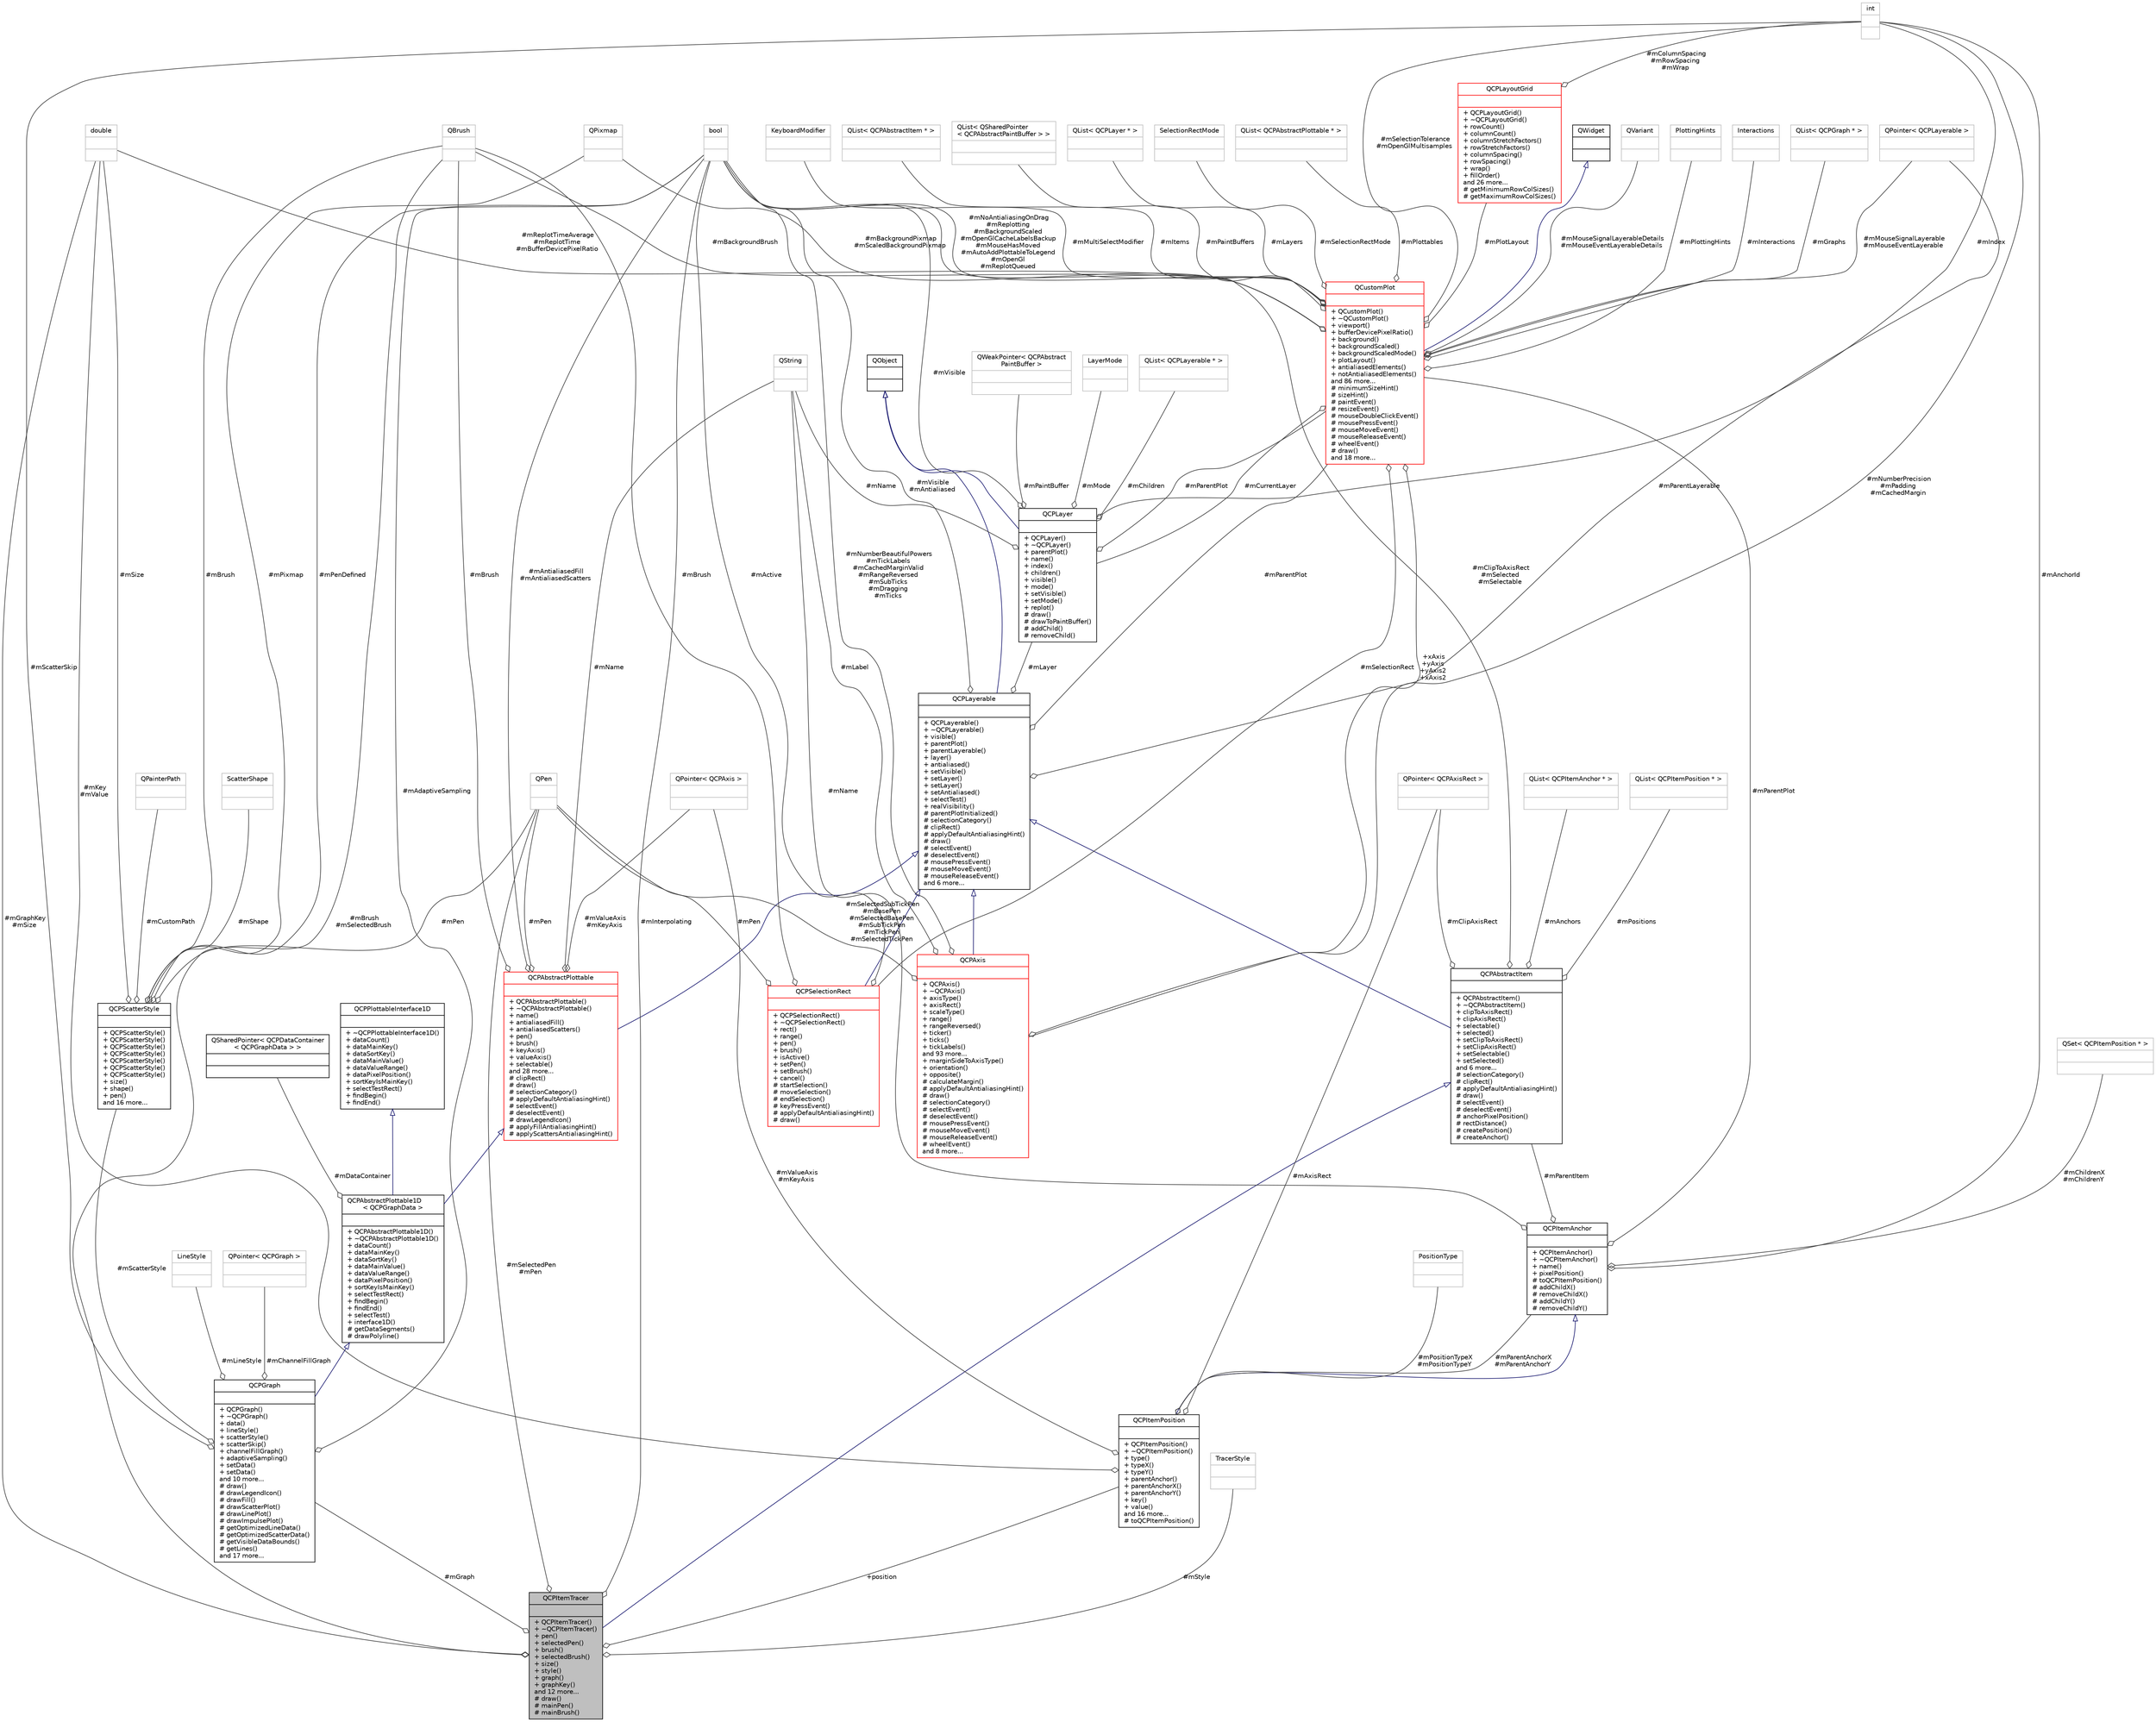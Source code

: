 digraph "QCPItemTracer"
{
 // LATEX_PDF_SIZE
  edge [fontname="Helvetica",fontsize="10",labelfontname="Helvetica",labelfontsize="10"];
  node [fontname="Helvetica",fontsize="10",shape=record];
  Node1 [label="{QCPItemTracer\n||+ QCPItemTracer()\l+ ~QCPItemTracer()\l+ pen()\l+ selectedPen()\l+ brush()\l+ selectedBrush()\l+ size()\l+ style()\l+ graph()\l+ graphKey()\land 12 more...\l# draw()\l# mainPen()\l# mainBrush()\l}",height=0.2,width=0.4,color="black", fillcolor="grey75", style="filled", fontcolor="black",tooltip="Item that sticks to QCPGraph data points."];
  Node2 -> Node1 [dir="back",color="midnightblue",fontsize="10",style="solid",arrowtail="onormal",fontname="Helvetica"];
  Node2 [label="{QCPAbstractItem\n||+ QCPAbstractItem()\l+ ~QCPAbstractItem()\l+ clipToAxisRect()\l+ clipAxisRect()\l+ selectable()\l+ selected()\l+ setClipToAxisRect()\l+ setClipAxisRect()\l+ setSelectable()\l+ setSelected()\land 6 more...\l# selectionCategory()\l# clipRect()\l# applyDefaultAntialiasingHint()\l# draw()\l# selectEvent()\l# deselectEvent()\l# anchorPixelPosition()\l# rectDistance()\l# createPosition()\l# createAnchor()\l}",height=0.2,width=0.4,color="black", fillcolor="white", style="filled",URL="$classQCPAbstractItem.html",tooltip="The abstract base class for all items in a plot."];
  Node3 -> Node2 [dir="back",color="midnightblue",fontsize="10",style="solid",arrowtail="onormal",fontname="Helvetica"];
  Node3 [label="{QCPLayerable\n||+ QCPLayerable()\l+ ~QCPLayerable()\l+ visible()\l+ parentPlot()\l+ parentLayerable()\l+ layer()\l+ antialiased()\l+ setVisible()\l+ setLayer()\l+ setLayer()\l+ setAntialiased()\l+ selectTest()\l+ realVisibility()\l# parentPlotInitialized()\l# selectionCategory()\l# clipRect()\l# applyDefaultAntialiasingHint()\l# draw()\l# selectEvent()\l# deselectEvent()\l# mousePressEvent()\l# mouseMoveEvent()\l# mouseReleaseEvent()\land 6 more...\l}",height=0.2,width=0.4,color="black", fillcolor="white", style="filled",URL="$classQCPLayerable.html",tooltip="Base class for all drawable objects."];
  Node4 -> Node3 [dir="back",color="midnightblue",fontsize="10",style="solid",arrowtail="onormal",fontname="Helvetica"];
  Node4 [label="{QObject\n||}",height=0.2,width=0.4,color="black", fillcolor="white", style="filled",URL="$classQObject.html",tooltip=" "];
  Node5 -> Node3 [color="grey25",fontsize="10",style="solid",label=" #mLayer" ,arrowhead="odiamond",fontname="Helvetica"];
  Node5 [label="{QCPLayer\n||+ QCPLayer()\l+ ~QCPLayer()\l+ parentPlot()\l+ name()\l+ index()\l+ children()\l+ visible()\l+ mode()\l+ setVisible()\l+ setMode()\l+ replot()\l# draw()\l# drawToPaintBuffer()\l# addChild()\l# removeChild()\l}",height=0.2,width=0.4,color="black", fillcolor="white", style="filled",URL="$classQCPLayer.html",tooltip="A layer that may contain objects, to control the rendering order."];
  Node4 -> Node5 [dir="back",color="midnightblue",fontsize="10",style="solid",arrowtail="onormal",fontname="Helvetica"];
  Node6 -> Node5 [color="grey25",fontsize="10",style="solid",label=" #mName" ,arrowhead="odiamond",fontname="Helvetica"];
  Node6 [label="{QString\n||}",height=0.2,width=0.4,color="grey75", fillcolor="white", style="filled",tooltip=" "];
  Node7 -> Node5 [color="grey25",fontsize="10",style="solid",label=" #mIndex" ,arrowhead="odiamond",fontname="Helvetica"];
  Node7 [label="{int\n||}",height=0.2,width=0.4,color="grey75", fillcolor="white", style="filled",tooltip=" "];
  Node8 -> Node5 [color="grey25",fontsize="10",style="solid",label=" #mPaintBuffer" ,arrowhead="odiamond",fontname="Helvetica"];
  Node8 [label="{QWeakPointer\< QCPAbstract\lPaintBuffer \>\n||}",height=0.2,width=0.4,color="grey75", fillcolor="white", style="filled",tooltip=" "];
  Node9 -> Node5 [color="grey25",fontsize="10",style="solid",label=" #mVisible" ,arrowhead="odiamond",fontname="Helvetica"];
  Node9 [label="{bool\n||}",height=0.2,width=0.4,color="grey75", fillcolor="white", style="filled",tooltip=" "];
  Node10 -> Node5 [color="grey25",fontsize="10",style="solid",label=" #mParentPlot" ,arrowhead="odiamond",fontname="Helvetica"];
  Node10 [label="{QCustomPlot\n||+ QCustomPlot()\l+ ~QCustomPlot()\l+ viewport()\l+ bufferDevicePixelRatio()\l+ background()\l+ backgroundScaled()\l+ backgroundScaledMode()\l+ plotLayout()\l+ antialiasedElements()\l+ notAntialiasedElements()\land 86 more...\l# minimumSizeHint()\l# sizeHint()\l# paintEvent()\l# resizeEvent()\l# mouseDoubleClickEvent()\l# mousePressEvent()\l# mouseMoveEvent()\l# mouseReleaseEvent()\l# wheelEvent()\l# draw()\land 18 more...\l}",height=0.2,width=0.4,color="red", fillcolor="white", style="filled",URL="$classQCustomPlot.html",tooltip="The central class of the library. This is the QWidget which displays the plot and interacts with the ..."];
  Node11 -> Node10 [dir="back",color="midnightblue",fontsize="10",style="solid",arrowtail="onormal",fontname="Helvetica"];
  Node11 [label="{QWidget\n||}",height=0.2,width=0.4,color="black", fillcolor="white", style="filled",URL="$classQWidget.html",tooltip=" "];
  Node5 -> Node10 [color="grey25",fontsize="10",style="solid",label=" #mCurrentLayer" ,arrowhead="odiamond",fontname="Helvetica"];
  Node12 -> Node10 [color="grey25",fontsize="10",style="solid",label=" #mPlotLayout" ,arrowhead="odiamond",fontname="Helvetica"];
  Node12 [label="{QCPLayoutGrid\n||+ QCPLayoutGrid()\l+ ~QCPLayoutGrid()\l+ rowCount()\l+ columnCount()\l+ columnStretchFactors()\l+ rowStretchFactors()\l+ columnSpacing()\l+ rowSpacing()\l+ wrap()\l+ fillOrder()\land 26 more...\l# getMinimumRowColSizes()\l# getMaximumRowColSizes()\l}",height=0.2,width=0.4,color="red", fillcolor="white", style="filled",URL="$classQCPLayoutGrid.html",tooltip="A layout that arranges child elements in a grid."];
  Node7 -> Node12 [color="grey25",fontsize="10",style="solid",label=" #mColumnSpacing\n#mRowSpacing\n#mWrap" ,arrowhead="odiamond",fontname="Helvetica"];
  Node24 -> Node10 [color="grey25",fontsize="10",style="solid",label=" #mMouseSignalLayerableDetails\n#mMouseEventLayerableDetails" ,arrowhead="odiamond",fontname="Helvetica"];
  Node24 [label="{QVariant\n||}",height=0.2,width=0.4,color="grey75", fillcolor="white", style="filled",tooltip=" "];
  Node25 -> Node10 [color="grey25",fontsize="10",style="solid",label=" #mPlottingHints" ,arrowhead="odiamond",fontname="Helvetica"];
  Node25 [label="{PlottingHints\n||}",height=0.2,width=0.4,color="grey75", fillcolor="white", style="filled",tooltip=" "];
  Node26 -> Node10 [color="grey25",fontsize="10",style="solid",label=" #mInteractions" ,arrowhead="odiamond",fontname="Helvetica"];
  Node26 [label="{Interactions\n||}",height=0.2,width=0.4,color="grey75", fillcolor="white", style="filled",tooltip=" "];
  Node27 -> Node10 [color="grey25",fontsize="10",style="solid",label=" #mReplotTimeAverage\n#mReplotTime\n#mBufferDevicePixelRatio" ,arrowhead="odiamond",fontname="Helvetica"];
  Node27 [label="{double\n||}",height=0.2,width=0.4,color="grey75", fillcolor="white", style="filled",tooltip=" "];
  Node28 -> Node10 [color="grey25",fontsize="10",style="solid",label=" #mSelectionRect" ,arrowhead="odiamond",fontname="Helvetica"];
  Node28 [label="{QCPSelectionRect\n||+ QCPSelectionRect()\l+ ~QCPSelectionRect()\l+ rect()\l+ range()\l+ pen()\l+ brush()\l+ isActive()\l+ setPen()\l+ setBrush()\l+ cancel()\l# startSelection()\l# moveSelection()\l# endSelection()\l# keyPressEvent()\l# applyDefaultAntialiasingHint()\l# draw()\l}",height=0.2,width=0.4,color="red", fillcolor="white", style="filled",URL="$classQCPSelectionRect.html",tooltip="Provides rect/rubber-band data selection and range zoom interaction."];
  Node3 -> Node28 [dir="back",color="midnightblue",fontsize="10",style="solid",arrowtail="onormal",fontname="Helvetica"];
  Node29 -> Node28 [color="grey25",fontsize="10",style="solid",label=" #mPen" ,arrowhead="odiamond",fontname="Helvetica"];
  Node29 [label="{QPen\n||}",height=0.2,width=0.4,color="grey75", fillcolor="white", style="filled",tooltip=" "];
  Node9 -> Node28 [color="grey25",fontsize="10",style="solid",label=" #mActive" ,arrowhead="odiamond",fontname="Helvetica"];
  Node30 -> Node28 [color="grey25",fontsize="10",style="solid",label=" #mBrush" ,arrowhead="odiamond",fontname="Helvetica"];
  Node30 [label="{QBrush\n||}",height=0.2,width=0.4,color="grey75", fillcolor="white", style="filled",tooltip=" "];
  Node31 -> Node10 [color="grey25",fontsize="10",style="solid",label=" #mGraphs" ,arrowhead="odiamond",fontname="Helvetica"];
  Node31 [label="{QList\< QCPGraph * \>\n||}",height=0.2,width=0.4,color="grey75", fillcolor="white", style="filled",tooltip=" "];
  Node32 -> Node10 [color="grey25",fontsize="10",style="solid",label=" #mMultiSelectModifier" ,arrowhead="odiamond",fontname="Helvetica"];
  Node32 [label="{KeyboardModifier\n||}",height=0.2,width=0.4,color="grey75", fillcolor="white", style="filled",tooltip=" "];
  Node33 -> Node10 [color="grey25",fontsize="10",style="solid",label=" #mItems" ,arrowhead="odiamond",fontname="Helvetica"];
  Node33 [label="{QList\< QCPAbstractItem * \>\n||}",height=0.2,width=0.4,color="grey75", fillcolor="white", style="filled",tooltip=" "];
  Node34 -> Node10 [color="grey25",fontsize="10",style="solid",label=" #mPaintBuffers" ,arrowhead="odiamond",fontname="Helvetica"];
  Node34 [label="{QList\< QSharedPointer\l\< QCPAbstractPaintBuffer \> \>\n||}",height=0.2,width=0.4,color="grey75", fillcolor="white", style="filled",tooltip=" "];
  Node35 -> Node10 [color="grey25",fontsize="10",style="solid",label=" +xAxis\n+yAxis\n+yAxis2\n+xAxis2" ,arrowhead="odiamond",fontname="Helvetica"];
  Node35 [label="{QCPAxis\n||+ QCPAxis()\l+ ~QCPAxis()\l+ axisType()\l+ axisRect()\l+ scaleType()\l+ range()\l+ rangeReversed()\l+ ticker()\l+ ticks()\l+ tickLabels()\land 93 more...\l+ marginSideToAxisType()\l+ orientation()\l+ opposite()\l# calculateMargin()\l# applyDefaultAntialiasingHint()\l# draw()\l# selectionCategory()\l# selectEvent()\l# deselectEvent()\l# mousePressEvent()\l# mouseMoveEvent()\l# mouseReleaseEvent()\l# wheelEvent()\land 8 more...\l}",height=0.2,width=0.4,color="red", fillcolor="white", style="filled",URL="$classQCPAxis.html",tooltip="Manages a single axis inside a QCustomPlot."];
  Node3 -> Node35 [dir="back",color="midnightblue",fontsize="10",style="solid",arrowtail="onormal",fontname="Helvetica"];
  Node6 -> Node35 [color="grey25",fontsize="10",style="solid",label=" #mLabel" ,arrowhead="odiamond",fontname="Helvetica"];
  Node29 -> Node35 [color="grey25",fontsize="10",style="solid",label=" #mSelectedSubTickPen\n#mBasePen\n#mSelectedBasePen\n#mSubTickPen\n#mTickPen\n#mSelectedTickPen" ,arrowhead="odiamond",fontname="Helvetica"];
  Node7 -> Node35 [color="grey25",fontsize="10",style="solid",label=" #mNumberPrecision\n#mPadding\n#mCachedMargin" ,arrowhead="odiamond",fontname="Helvetica"];
  Node9 -> Node35 [color="grey25",fontsize="10",style="solid",label=" #mNumberBeautifulPowers\n#mTickLabels\n#mCachedMarginValid\n#mRangeReversed\n#mSubTicks\n#mDragging\n#mTicks" ,arrowhead="odiamond",fontname="Helvetica"];
  Node67 -> Node10 [color="grey25",fontsize="10",style="solid",label=" #mLayers" ,arrowhead="odiamond",fontname="Helvetica"];
  Node67 [label="{QList\< QCPLayer * \>\n||}",height=0.2,width=0.4,color="grey75", fillcolor="white", style="filled",tooltip=" "];
  Node68 -> Node10 [color="grey25",fontsize="10",style="solid",label=" #mSelectionRectMode" ,arrowhead="odiamond",fontname="Helvetica"];
  Node68 [label="{SelectionRectMode\n||}",height=0.2,width=0.4,color="grey75", fillcolor="white", style="filled",tooltip=" "];
  Node59 -> Node10 [color="grey25",fontsize="10",style="solid",label=" #mBackgroundPixmap\n#mScaledBackgroundPixmap" ,arrowhead="odiamond",fontname="Helvetica"];
  Node59 [label="{QPixmap\n||}",height=0.2,width=0.4,color="grey75", fillcolor="white", style="filled",tooltip=" "];
  Node69 -> Node10 [color="grey25",fontsize="10",style="solid",label=" #mMouseSignalLayerable\n#mMouseEventLayerable" ,arrowhead="odiamond",fontname="Helvetica"];
  Node69 [label="{QPointer\< QCPLayerable \>\n||}",height=0.2,width=0.4,color="grey75", fillcolor="white", style="filled",tooltip=" "];
  Node7 -> Node10 [color="grey25",fontsize="10",style="solid",label=" #mSelectionTolerance\n#mOpenGlMultisamples" ,arrowhead="odiamond",fontname="Helvetica"];
  Node70 -> Node10 [color="grey25",fontsize="10",style="solid",label=" #mPlottables" ,arrowhead="odiamond",fontname="Helvetica"];
  Node70 [label="{QList\< QCPAbstractPlottable * \>\n||}",height=0.2,width=0.4,color="grey75", fillcolor="white", style="filled",tooltip=" "];
  Node9 -> Node10 [color="grey25",fontsize="10",style="solid",label=" #mNoAntialiasingOnDrag\n#mReplotting\n#mBackgroundScaled\n#mOpenGlCacheLabelsBackup\n#mMouseHasMoved\n#mAutoAddPlottableToLegend\n#mOpenGl\n#mReplotQueued" ,arrowhead="odiamond",fontname="Helvetica"];
  Node30 -> Node10 [color="grey25",fontsize="10",style="solid",label=" #mBackgroundBrush" ,arrowhead="odiamond",fontname="Helvetica"];
  Node73 -> Node5 [color="grey25",fontsize="10",style="solid",label=" #mMode" ,arrowhead="odiamond",fontname="Helvetica"];
  Node73 [label="{LayerMode\n||}",height=0.2,width=0.4,color="grey75", fillcolor="white", style="filled",tooltip=" "];
  Node74 -> Node5 [color="grey25",fontsize="10",style="solid",label=" #mChildren" ,arrowhead="odiamond",fontname="Helvetica"];
  Node74 [label="{QList\< QCPLayerable * \>\n||}",height=0.2,width=0.4,color="grey75", fillcolor="white", style="filled",tooltip=" "];
  Node69 -> Node3 [color="grey25",fontsize="10",style="solid",label=" #mParentLayerable" ,arrowhead="odiamond",fontname="Helvetica"];
  Node9 -> Node3 [color="grey25",fontsize="10",style="solid",label=" #mVisible\n#mAntialiased" ,arrowhead="odiamond",fontname="Helvetica"];
  Node10 -> Node3 [color="grey25",fontsize="10",style="solid",label=" #mParentPlot" ,arrowhead="odiamond",fontname="Helvetica"];
  Node75 -> Node2 [color="grey25",fontsize="10",style="solid",label=" #mAnchors" ,arrowhead="odiamond",fontname="Helvetica"];
  Node75 [label="{QList\< QCPItemAnchor * \>\n||}",height=0.2,width=0.4,color="grey75", fillcolor="white", style="filled",tooltip=" "];
  Node76 -> Node2 [color="grey25",fontsize="10",style="solid",label=" #mPositions" ,arrowhead="odiamond",fontname="Helvetica"];
  Node76 [label="{QList\< QCPItemPosition * \>\n||}",height=0.2,width=0.4,color="grey75", fillcolor="white", style="filled",tooltip=" "];
  Node77 -> Node2 [color="grey25",fontsize="10",style="solid",label=" #mClipAxisRect" ,arrowhead="odiamond",fontname="Helvetica"];
  Node77 [label="{QPointer\< QCPAxisRect \>\n||}",height=0.2,width=0.4,color="grey75", fillcolor="white", style="filled",tooltip=" "];
  Node9 -> Node2 [color="grey25",fontsize="10",style="solid",label=" #mClipToAxisRect\n#mSelected\n#mSelectable" ,arrowhead="odiamond",fontname="Helvetica"];
  Node27 -> Node1 [color="grey25",fontsize="10",style="solid",label=" #mGraphKey\n#mSize" ,arrowhead="odiamond",fontname="Helvetica"];
  Node29 -> Node1 [color="grey25",fontsize="10",style="solid",label=" #mSelectedPen\n#mPen" ,arrowhead="odiamond",fontname="Helvetica"];
  Node9 -> Node1 [color="grey25",fontsize="10",style="solid",label=" #mInterpolating" ,arrowhead="odiamond",fontname="Helvetica"];
  Node78 -> Node1 [color="grey25",fontsize="10",style="solid",label=" #mGraph" ,arrowhead="odiamond",fontname="Helvetica"];
  Node78 [label="{QCPGraph\n||+ QCPGraph()\l+ ~QCPGraph()\l+ data()\l+ lineStyle()\l+ scatterStyle()\l+ scatterSkip()\l+ channelFillGraph()\l+ adaptiveSampling()\l+ setData()\l+ setData()\land 10 more...\l# draw()\l# drawLegendIcon()\l# drawFill()\l# drawScatterPlot()\l# drawLinePlot()\l# drawImpulsePlot()\l# getOptimizedLineData()\l# getOptimizedScatterData()\l# getVisibleDataBounds()\l# getLines()\land 17 more...\l}",height=0.2,width=0.4,color="black", fillcolor="white", style="filled",URL="$classQCPGraph.html",tooltip="A plottable representing a graph in a plot."];
  Node79 -> Node78 [dir="back",color="midnightblue",fontsize="10",style="solid",arrowtail="onormal",fontname="Helvetica"];
  Node79 [label="{QCPAbstractPlottable1D\l\< QCPGraphData \>\n||+ QCPAbstractPlottable1D()\l+ ~QCPAbstractPlottable1D()\l+ dataCount()\l+ dataMainKey()\l+ dataSortKey()\l+ dataMainValue()\l+ dataValueRange()\l+ dataPixelPosition()\l+ sortKeyIsMainKey()\l+ selectTestRect()\l+ findBegin()\l+ findEnd()\l+ selectTest()\l+ interface1D()\l# getDataSegments()\l# drawPolyline()\l}",height=0.2,width=0.4,color="black", fillcolor="white", style="filled",URL="$classQCPAbstractPlottable1D.html",tooltip=" "];
  Node80 -> Node79 [dir="back",color="midnightblue",fontsize="10",style="solid",arrowtail="onormal",fontname="Helvetica"];
  Node80 [label="{QCPAbstractPlottable\n||+ QCPAbstractPlottable()\l+ ~QCPAbstractPlottable()\l+ name()\l+ antialiasedFill()\l+ antialiasedScatters()\l+ pen()\l+ brush()\l+ keyAxis()\l+ valueAxis()\l+ selectable()\land 28 more...\l# clipRect()\l# draw()\l# selectionCategory()\l# applyDefaultAntialiasingHint()\l# selectEvent()\l# deselectEvent()\l# drawLegendIcon()\l# applyFillAntialiasingHint()\l# applyScattersAntialiasingHint()\l}",height=0.2,width=0.4,color="red", fillcolor="white", style="filled",URL="$classQCPAbstractPlottable.html",tooltip="The abstract base class for all data representing objects in a plot."];
  Node3 -> Node80 [dir="back",color="midnightblue",fontsize="10",style="solid",arrowtail="onormal",fontname="Helvetica"];
  Node81 -> Node80 [color="grey25",fontsize="10",style="solid",label=" #mValueAxis\n#mKeyAxis" ,arrowhead="odiamond",fontname="Helvetica"];
  Node81 [label="{QPointer\< QCPAxis \>\n||}",height=0.2,width=0.4,color="grey75", fillcolor="white", style="filled",tooltip=" "];
  Node6 -> Node80 [color="grey25",fontsize="10",style="solid",label=" #mName" ,arrowhead="odiamond",fontname="Helvetica"];
  Node29 -> Node80 [color="grey25",fontsize="10",style="solid",label=" #mPen" ,arrowhead="odiamond",fontname="Helvetica"];
  Node9 -> Node80 [color="grey25",fontsize="10",style="solid",label=" #mAntialiasedFill\n#mAntialiasedScatters" ,arrowhead="odiamond",fontname="Helvetica"];
  Node30 -> Node80 [color="grey25",fontsize="10",style="solid",label=" #mBrush" ,arrowhead="odiamond",fontname="Helvetica"];
  Node89 -> Node79 [dir="back",color="midnightblue",fontsize="10",style="solid",arrowtail="onormal",fontname="Helvetica"];
  Node89 [label="{QCPPlottableInterface1D\n||+ ~QCPPlottableInterface1D()\l+ dataCount()\l+ dataMainKey()\l+ dataSortKey()\l+ dataMainValue()\l+ dataValueRange()\l+ dataPixelPosition()\l+ sortKeyIsMainKey()\l+ selectTestRect()\l+ findBegin()\l+ findEnd()\l}",height=0.2,width=0.4,color="black", fillcolor="white", style="filled",URL="$classQCPPlottableInterface1D.html",tooltip="Defines an abstract interface for one-dimensional plottables."];
  Node90 -> Node79 [color="grey25",fontsize="10",style="solid",label=" #mDataContainer" ,arrowhead="odiamond",fontname="Helvetica"];
  Node90 [label="{QSharedPointer\< QCPDataContainer\l\< QCPGraphData \> \>\n||}",height=0.2,width=0.4,color="black", fillcolor="white", style="filled",URL="$classQSharedPointer_3_01QCPDataContainer_3_01QCPGraphData_01_4_01_4.html",tooltip=" "];
  Node91 -> Node78 [color="grey25",fontsize="10",style="solid",label=" #mLineStyle" ,arrowhead="odiamond",fontname="Helvetica"];
  Node91 [label="{LineStyle\n||}",height=0.2,width=0.4,color="grey75", fillcolor="white", style="filled",tooltip=" "];
  Node7 -> Node78 [color="grey25",fontsize="10",style="solid",label=" #mScatterSkip" ,arrowhead="odiamond",fontname="Helvetica"];
  Node9 -> Node78 [color="grey25",fontsize="10",style="solid",label=" #mAdaptiveSampling" ,arrowhead="odiamond",fontname="Helvetica"];
  Node92 -> Node78 [color="grey25",fontsize="10",style="solid",label=" #mChannelFillGraph" ,arrowhead="odiamond",fontname="Helvetica"];
  Node92 [label="{QPointer\< QCPGraph \>\n||}",height=0.2,width=0.4,color="grey75", fillcolor="white", style="filled",tooltip=" "];
  Node86 -> Node78 [color="grey25",fontsize="10",style="solid",label=" #mScatterStyle" ,arrowhead="odiamond",fontname="Helvetica"];
  Node86 [label="{QCPScatterStyle\n||+ QCPScatterStyle()\l+ QCPScatterStyle()\l+ QCPScatterStyle()\l+ QCPScatterStyle()\l+ QCPScatterStyle()\l+ QCPScatterStyle()\l+ QCPScatterStyle()\l+ size()\l+ shape()\l+ pen()\land 16 more...\l}",height=0.2,width=0.4,color="black", fillcolor="white", style="filled",URL="$classQCPScatterStyle.html",tooltip="Represents the visual appearance of scatter points."];
  Node87 -> Node86 [color="grey25",fontsize="10",style="solid",label=" #mShape" ,arrowhead="odiamond",fontname="Helvetica"];
  Node87 [label="{ScatterShape\n||}",height=0.2,width=0.4,color="grey75", fillcolor="white", style="filled",tooltip=" "];
  Node27 -> Node86 [color="grey25",fontsize="10",style="solid",label=" #mSize" ,arrowhead="odiamond",fontname="Helvetica"];
  Node59 -> Node86 [color="grey25",fontsize="10",style="solid",label=" #mPixmap" ,arrowhead="odiamond",fontname="Helvetica"];
  Node29 -> Node86 [color="grey25",fontsize="10",style="solid",label=" #mPen" ,arrowhead="odiamond",fontname="Helvetica"];
  Node9 -> Node86 [color="grey25",fontsize="10",style="solid",label=" #mPenDefined" ,arrowhead="odiamond",fontname="Helvetica"];
  Node88 -> Node86 [color="grey25",fontsize="10",style="solid",label=" #mCustomPath" ,arrowhead="odiamond",fontname="Helvetica"];
  Node88 [label="{QPainterPath\n||}",height=0.2,width=0.4,color="grey75", fillcolor="white", style="filled",tooltip=" "];
  Node30 -> Node86 [color="grey25",fontsize="10",style="solid",label=" #mBrush" ,arrowhead="odiamond",fontname="Helvetica"];
  Node93 -> Node1 [color="grey25",fontsize="10",style="solid",label=" #mStyle" ,arrowhead="odiamond",fontname="Helvetica"];
  Node93 [label="{TracerStyle\n||}",height=0.2,width=0.4,color="grey75", fillcolor="white", style="filled",tooltip=" "];
  Node30 -> Node1 [color="grey25",fontsize="10",style="solid",label=" #mBrush\n#mSelectedBrush" ,arrowhead="odiamond",fontname="Helvetica"];
  Node94 -> Node1 [color="grey25",fontsize="10",style="solid",label=" +position" ,arrowhead="odiamond",fontname="Helvetica"];
  Node94 [label="{QCPItemPosition\n||+ QCPItemPosition()\l+ ~QCPItemPosition()\l+ type()\l+ typeX()\l+ typeY()\l+ parentAnchor()\l+ parentAnchorX()\l+ parentAnchorY()\l+ key()\l+ value()\land 16 more...\l# toQCPItemPosition()\l}",height=0.2,width=0.4,color="black", fillcolor="white", style="filled",URL="$classQCPItemPosition.html",tooltip="Manages the position of an item."];
  Node95 -> Node94 [dir="back",color="midnightblue",fontsize="10",style="solid",arrowtail="onormal",fontname="Helvetica"];
  Node95 [label="{QCPItemAnchor\n||+ QCPItemAnchor()\l+ ~QCPItemAnchor()\l+ name()\l+ pixelPosition()\l# toQCPItemPosition()\l# addChildX()\l# removeChildX()\l# addChildY()\l# removeChildY()\l}",height=0.2,width=0.4,color="black", fillcolor="white", style="filled",URL="$classQCPItemAnchor.html",tooltip="An anchor of an item to which positions can be attached to."];
  Node2 -> Node95 [color="grey25",fontsize="10",style="solid",label=" #mParentItem" ,arrowhead="odiamond",fontname="Helvetica"];
  Node96 -> Node95 [color="grey25",fontsize="10",style="solid",label=" #mChildrenX\n#mChildrenY" ,arrowhead="odiamond",fontname="Helvetica"];
  Node96 [label="{QSet\< QCPItemPosition * \>\n||}",height=0.2,width=0.4,color="grey75", fillcolor="white", style="filled",tooltip=" "];
  Node6 -> Node95 [color="grey25",fontsize="10",style="solid",label=" #mName" ,arrowhead="odiamond",fontname="Helvetica"];
  Node7 -> Node95 [color="grey25",fontsize="10",style="solid",label=" #mAnchorId" ,arrowhead="odiamond",fontname="Helvetica"];
  Node10 -> Node95 [color="grey25",fontsize="10",style="solid",label=" #mParentPlot" ,arrowhead="odiamond",fontname="Helvetica"];
  Node27 -> Node94 [color="grey25",fontsize="10",style="solid",label=" #mKey\n#mValue" ,arrowhead="odiamond",fontname="Helvetica"];
  Node81 -> Node94 [color="grey25",fontsize="10",style="solid",label=" #mValueAxis\n#mKeyAxis" ,arrowhead="odiamond",fontname="Helvetica"];
  Node97 -> Node94 [color="grey25",fontsize="10",style="solid",label=" #mPositionTypeX\n#mPositionTypeY" ,arrowhead="odiamond",fontname="Helvetica"];
  Node97 [label="{PositionType\n||}",height=0.2,width=0.4,color="grey75", fillcolor="white", style="filled",tooltip=" "];
  Node77 -> Node94 [color="grey25",fontsize="10",style="solid",label=" #mAxisRect" ,arrowhead="odiamond",fontname="Helvetica"];
  Node95 -> Node94 [color="grey25",fontsize="10",style="solid",label=" #mParentAnchorX\n#mParentAnchorY" ,arrowhead="odiamond",fontname="Helvetica"];
}
